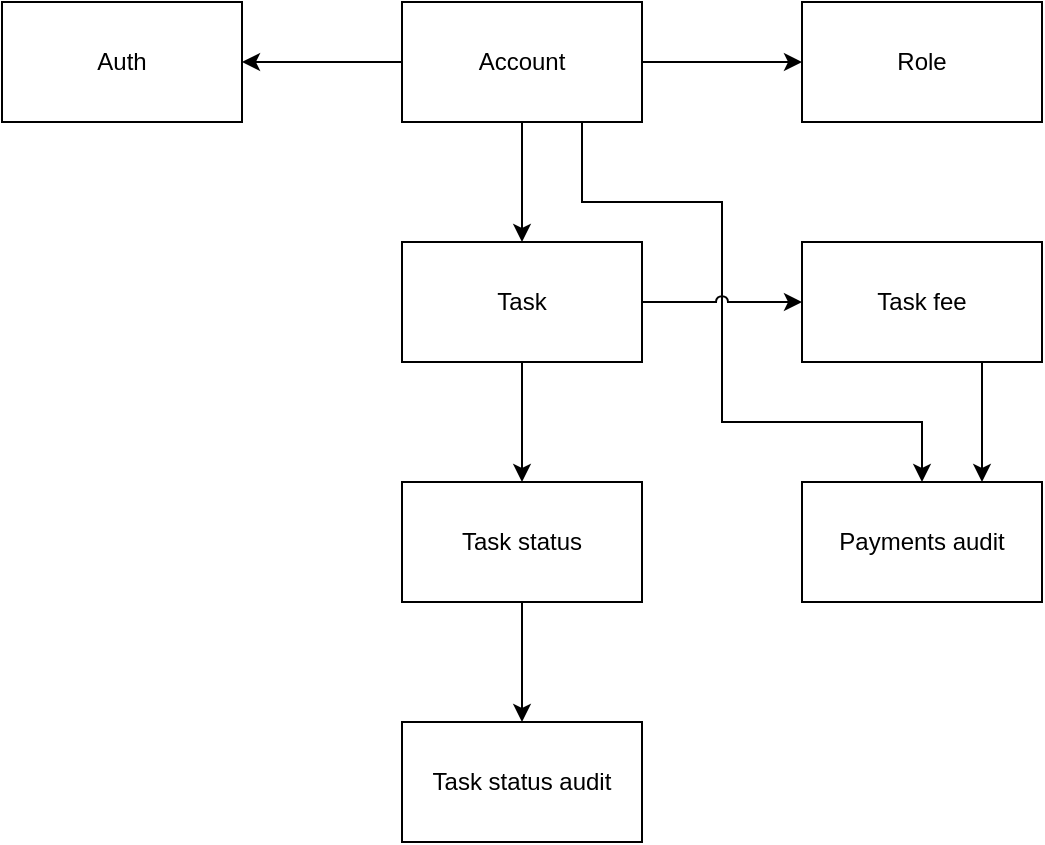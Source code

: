 <mxfile version="16.5.1" type="device" pages="2"><diagram id="7GIfwsCynn8V_SSKaPlZ" name="Страница 1"><mxGraphModel dx="1106" dy="807" grid="1" gridSize="10" guides="1" tooltips="1" connect="1" arrows="1" fold="1" page="1" pageScale="1" pageWidth="827" pageHeight="1169" math="0" shadow="0"><root><mxCell id="0"/><mxCell id="1" parent="0"/><mxCell id="fpbYSmf---U-N5EHDu46-3" style="edgeStyle=orthogonalEdgeStyle;rounded=0;orthogonalLoop=1;jettySize=auto;html=1;exitX=1;exitY=0.5;exitDx=0;exitDy=0;entryX=0;entryY=0.5;entryDx=0;entryDy=0;" parent="1" source="fpbYSmf---U-N5EHDu46-1" target="fpbYSmf---U-N5EHDu46-2" edge="1"><mxGeometry relative="1" as="geometry"/></mxCell><mxCell id="fpbYSmf---U-N5EHDu46-5" style="edgeStyle=orthogonalEdgeStyle;rounded=0;orthogonalLoop=1;jettySize=auto;html=1;exitX=0;exitY=0.5;exitDx=0;exitDy=0;entryX=1;entryY=0.5;entryDx=0;entryDy=0;" parent="1" source="fpbYSmf---U-N5EHDu46-1" target="fpbYSmf---U-N5EHDu46-4" edge="1"><mxGeometry relative="1" as="geometry"/></mxCell><mxCell id="fpbYSmf---U-N5EHDu46-7" style="edgeStyle=orthogonalEdgeStyle;rounded=0;orthogonalLoop=1;jettySize=auto;html=1;exitX=0.5;exitY=1;exitDx=0;exitDy=0;entryX=0.5;entryY=0;entryDx=0;entryDy=0;" parent="1" source="fpbYSmf---U-N5EHDu46-1" target="fpbYSmf---U-N5EHDu46-6" edge="1"><mxGeometry relative="1" as="geometry"/></mxCell><mxCell id="fpbYSmf---U-N5EHDu46-21" style="edgeStyle=orthogonalEdgeStyle;rounded=0;jumpStyle=arc;orthogonalLoop=1;jettySize=auto;html=1;exitX=0.75;exitY=1;exitDx=0;exitDy=0;entryX=0.5;entryY=0;entryDx=0;entryDy=0;" parent="1" source="fpbYSmf---U-N5EHDu46-1" target="fpbYSmf---U-N5EHDu46-10" edge="1"><mxGeometry relative="1" as="geometry"><Array as="points"><mxPoint x="370" y="220"/><mxPoint x="440" y="220"/><mxPoint x="440" y="330"/><mxPoint x="540" y="330"/></Array></mxGeometry></mxCell><mxCell id="fpbYSmf---U-N5EHDu46-1" value="Account" style="rounded=0;whiteSpace=wrap;html=1;" parent="1" vertex="1"><mxGeometry x="280" y="120" width="120" height="60" as="geometry"/></mxCell><mxCell id="fpbYSmf---U-N5EHDu46-2" value="Role" style="rounded=0;whiteSpace=wrap;html=1;" parent="1" vertex="1"><mxGeometry x="480" y="120" width="120" height="60" as="geometry"/></mxCell><mxCell id="fpbYSmf---U-N5EHDu46-4" value="Auth" style="rounded=0;whiteSpace=wrap;html=1;" parent="1" vertex="1"><mxGeometry x="80" y="120" width="120" height="60" as="geometry"/></mxCell><mxCell id="fpbYSmf---U-N5EHDu46-9" style="edgeStyle=orthogonalEdgeStyle;rounded=0;orthogonalLoop=1;jettySize=auto;html=1;exitX=0.5;exitY=1;exitDx=0;exitDy=0;entryX=0.5;entryY=0;entryDx=0;entryDy=0;" parent="1" source="fpbYSmf---U-N5EHDu46-6" target="fpbYSmf---U-N5EHDu46-8" edge="1"><mxGeometry relative="1" as="geometry"/></mxCell><mxCell id="fpbYSmf---U-N5EHDu46-20" value="" style="edgeStyle=orthogonalEdgeStyle;rounded=0;jumpStyle=arc;orthogonalLoop=1;jettySize=auto;html=1;" parent="1" source="fpbYSmf---U-N5EHDu46-6" target="fpbYSmf---U-N5EHDu46-19" edge="1"><mxGeometry relative="1" as="geometry"/></mxCell><mxCell id="fpbYSmf---U-N5EHDu46-6" value="Task" style="rounded=0;whiteSpace=wrap;html=1;" parent="1" vertex="1"><mxGeometry x="280" y="240" width="120" height="60" as="geometry"/></mxCell><mxCell id="fpbYSmf---U-N5EHDu46-25" style="edgeStyle=orthogonalEdgeStyle;rounded=0;jumpStyle=arc;orthogonalLoop=1;jettySize=auto;html=1;exitX=0.5;exitY=1;exitDx=0;exitDy=0;entryX=0.5;entryY=0;entryDx=0;entryDy=0;" parent="1" source="fpbYSmf---U-N5EHDu46-8" target="fpbYSmf---U-N5EHDu46-24" edge="1"><mxGeometry relative="1" as="geometry"/></mxCell><mxCell id="fpbYSmf---U-N5EHDu46-8" value="Task status" style="rounded=0;whiteSpace=wrap;html=1;" parent="1" vertex="1"><mxGeometry x="280" y="360" width="120" height="60" as="geometry"/></mxCell><mxCell id="fpbYSmf---U-N5EHDu46-10" value="Payments audit" style="rounded=0;whiteSpace=wrap;html=1;" parent="1" vertex="1"><mxGeometry x="480" y="360" width="120" height="60" as="geometry"/></mxCell><mxCell id="fpbYSmf---U-N5EHDu46-22" style="edgeStyle=orthogonalEdgeStyle;rounded=0;jumpStyle=arc;orthogonalLoop=1;jettySize=auto;html=1;exitX=0.75;exitY=1;exitDx=0;exitDy=0;entryX=0.75;entryY=0;entryDx=0;entryDy=0;" parent="1" source="fpbYSmf---U-N5EHDu46-19" target="fpbYSmf---U-N5EHDu46-10" edge="1"><mxGeometry relative="1" as="geometry"/></mxCell><mxCell id="fpbYSmf---U-N5EHDu46-19" value="Task fee" style="rounded=0;whiteSpace=wrap;html=1;" parent="1" vertex="1"><mxGeometry x="480" y="240" width="120" height="60" as="geometry"/></mxCell><mxCell id="fpbYSmf---U-N5EHDu46-24" value="Task status audit" style="rounded=0;whiteSpace=wrap;html=1;" parent="1" vertex="1"><mxGeometry x="280" y="480" width="120" height="60" as="geometry"/></mxCell></root></mxGraphModel></diagram><diagram id="xTgYfm6jY8svy3ivdfPr" name="Страница 2"><mxGraphModel dx="1106" dy="1976" grid="1" gridSize="10" guides="1" tooltips="1" connect="1" arrows="1" fold="1" page="1" pageScale="1" pageWidth="827" pageHeight="1169" math="0" shadow="0"><root><mxCell id="8C9y7GU7mn8CuIJUTWRg-0"/><mxCell id="8C9y7GU7mn8CuIJUTWRg-1" parent="8C9y7GU7mn8CuIJUTWRg-0"/><mxCell id="eIa_AyAVWDecwU1X5COm-72" value="" style="rounded=0;whiteSpace=wrap;html=1;dashed=1;strokeWidth=3;" parent="8C9y7GU7mn8CuIJUTWRg-1" vertex="1"><mxGeometry x="128" y="630" width="572" height="400" as="geometry"/></mxCell><mxCell id="eIa_AyAVWDecwU1X5COm-70" value="" style="rounded=0;whiteSpace=wrap;html=1;dashed=1;strokeWidth=3;" parent="8C9y7GU7mn8CuIJUTWRg-1" vertex="1"><mxGeometry x="577" y="250" width="423" height="360" as="geometry"/></mxCell><mxCell id="eIa_AyAVWDecwU1X5COm-68" value="" style="rounded=0;whiteSpace=wrap;html=1;dashed=1;strokeWidth=3;" parent="8C9y7GU7mn8CuIJUTWRg-1" vertex="1"><mxGeometry x="120" y="260" width="390" height="320" as="geometry"/></mxCell><mxCell id="eIa_AyAVWDecwU1X5COm-66" value="" style="rounded=0;whiteSpace=wrap;html=1;dashed=1;strokeWidth=3;" parent="8C9y7GU7mn8CuIJUTWRg-1" vertex="1"><mxGeometry x="180" width="480" height="210" as="geometry"/></mxCell><mxCell id="8C9y7GU7mn8CuIJUTWRg-7" value="Account" style="swimlane;fontStyle=0;childLayout=stackLayout;horizontal=1;startSize=30;horizontalStack=0;resizeParent=1;resizeParentMax=0;resizeLast=0;collapsible=1;marginBottom=0;" parent="8C9y7GU7mn8CuIJUTWRg-1" vertex="1"><mxGeometry x="344" y="40" width="140" height="150" as="geometry"/></mxCell><mxCell id="8C9y7GU7mn8CuIJUTWRg-8" value="id:serial" style="text;strokeColor=none;fillColor=none;align=left;verticalAlign=middle;spacingLeft=4;spacingRight=4;overflow=hidden;points=[[0,0.5],[1,0.5]];portConstraint=eastwest;rotatable=0;" parent="8C9y7GU7mn8CuIJUTWRg-7" vertex="1"><mxGeometry y="30" width="140" height="30" as="geometry"/></mxCell><mxCell id="8C9y7GU7mn8CuIJUTWRg-9" value="username" style="text;strokeColor=none;fillColor=none;align=left;verticalAlign=middle;spacingLeft=4;spacingRight=4;overflow=hidden;points=[[0,0.5],[1,0.5]];portConstraint=eastwest;rotatable=0;" parent="8C9y7GU7mn8CuIJUTWRg-7" vertex="1"><mxGeometry y="60" width="140" height="30" as="geometry"/></mxCell><mxCell id="8C9y7GU7mn8CuIJUTWRg-11" value="password" style="text;strokeColor=none;fillColor=none;align=left;verticalAlign=middle;spacingLeft=4;spacingRight=4;overflow=hidden;points=[[0,0.5],[1,0.5]];portConstraint=eastwest;rotatable=0;" parent="8C9y7GU7mn8CuIJUTWRg-7" vertex="1"><mxGeometry y="90" width="140" height="30" as="geometry"/></mxCell><mxCell id="8C9y7GU7mn8CuIJUTWRg-12" value="role" style="text;strokeColor=none;fillColor=none;align=left;verticalAlign=middle;spacingLeft=4;spacingRight=4;overflow=hidden;points=[[0,0.5],[1,0.5]];portConstraint=eastwest;rotatable=0;" parent="8C9y7GU7mn8CuIJUTWRg-7" vertex="1"><mxGeometry y="120" width="140" height="30" as="geometry"/></mxCell><mxCell id="eIa_AyAVWDecwU1X5COm-0" value="Account (TaskTracker)" style="swimlane;fontStyle=0;childLayout=stackLayout;horizontal=1;startSize=30;horizontalStack=0;resizeParent=1;resizeParentMax=0;resizeLast=0;collapsible=1;marginBottom=0;" parent="8C9y7GU7mn8CuIJUTWRg-1" vertex="1"><mxGeometry x="128" y="280" width="140" height="120" as="geometry"/></mxCell><mxCell id="eIa_AyAVWDecwU1X5COm-1" value="id:serial" style="text;strokeColor=none;fillColor=none;align=left;verticalAlign=middle;spacingLeft=4;spacingRight=4;overflow=hidden;points=[[0,0.5],[1,0.5]];portConstraint=eastwest;rotatable=0;" parent="eIa_AyAVWDecwU1X5COm-0" vertex="1"><mxGeometry y="30" width="140" height="30" as="geometry"/></mxCell><mxCell id="eIa_AyAVWDecwU1X5COm-2" value="username" style="text;strokeColor=none;fillColor=none;align=left;verticalAlign=middle;spacingLeft=4;spacingRight=4;overflow=hidden;points=[[0,0.5],[1,0.5]];portConstraint=eastwest;rotatable=0;" parent="eIa_AyAVWDecwU1X5COm-0" vertex="1"><mxGeometry y="60" width="140" height="30" as="geometry"/></mxCell><mxCell id="eIa_AyAVWDecwU1X5COm-4" value="role" style="text;strokeColor=none;fillColor=none;align=left;verticalAlign=middle;spacingLeft=4;spacingRight=4;overflow=hidden;points=[[0,0.5],[1,0.5]];portConstraint=eastwest;rotatable=0;" parent="eIa_AyAVWDecwU1X5COm-0" vertex="1"><mxGeometry y="90" width="140" height="30" as="geometry"/></mxCell><mxCell id="eIa_AyAVWDecwU1X5COm-5" value="Task" style="swimlane;fontStyle=0;childLayout=stackLayout;horizontal=1;startSize=30;horizontalStack=0;resizeParent=1;resizeParentMax=0;resizeLast=0;collapsible=1;marginBottom=0;" parent="8C9y7GU7mn8CuIJUTWRg-1" vertex="1"><mxGeometry x="344" y="280" width="140" height="240" as="geometry"/></mxCell><mxCell id="eIa_AyAVWDecwU1X5COm-6" value="id:int" style="text;strokeColor=none;fillColor=none;align=left;verticalAlign=middle;spacingLeft=4;spacingRight=4;overflow=hidden;points=[[0,0.5],[1,0.5]];portConstraint=eastwest;rotatable=0;" parent="eIa_AyAVWDecwU1X5COm-5" vertex="1"><mxGeometry y="30" width="140" height="30" as="geometry"/></mxCell><mxCell id="eIa_AyAVWDecwU1X5COm-7" value="name:string" style="text;strokeColor=none;fillColor=none;align=left;verticalAlign=middle;spacingLeft=4;spacingRight=4;overflow=hidden;points=[[0,0.5],[1,0.5]];portConstraint=eastwest;rotatable=0;" parent="eIa_AyAVWDecwU1X5COm-5" vertex="1"><mxGeometry y="60" width="140" height="30" as="geometry"/></mxCell><mxCell id="eIa_AyAVWDecwU1X5COm-8" value="description:string" style="text;strokeColor=none;fillColor=none;align=left;verticalAlign=middle;spacingLeft=4;spacingRight=4;overflow=hidden;points=[[0,0.5],[1,0.5]];portConstraint=eastwest;rotatable=0;" parent="eIa_AyAVWDecwU1X5COm-5" vertex="1"><mxGeometry y="90" width="140" height="30" as="geometry"/></mxCell><mxCell id="eIa_AyAVWDecwU1X5COm-16" value="status:int" style="text;strokeColor=none;fillColor=none;align=left;verticalAlign=middle;spacingLeft=4;spacingRight=4;overflow=hidden;points=[[0,0.5],[1,0.5]];portConstraint=eastwest;rotatable=0;" parent="eIa_AyAVWDecwU1X5COm-5" vertex="1"><mxGeometry y="120" width="140" height="30" as="geometry"/></mxCell><mxCell id="eIa_AyAVWDecwU1X5COm-9" value="assigner_id" style="text;strokeColor=none;fillColor=none;align=left;verticalAlign=middle;spacingLeft=4;spacingRight=4;overflow=hidden;points=[[0,0.5],[1,0.5]];portConstraint=eastwest;rotatable=0;" parent="eIa_AyAVWDecwU1X5COm-5" vertex="1"><mxGeometry y="150" width="140" height="30" as="geometry"/></mxCell><mxCell id="eIa_AyAVWDecwU1X5COm-46" value="created_at:datetime" style="text;strokeColor=none;fillColor=none;align=left;verticalAlign=middle;spacingLeft=4;spacingRight=4;overflow=hidden;points=[[0,0.5],[1,0.5]];portConstraint=eastwest;rotatable=0;" parent="eIa_AyAVWDecwU1X5COm-5" vertex="1"><mxGeometry y="180" width="140" height="30" as="geometry"/></mxCell><mxCell id="eIa_AyAVWDecwU1X5COm-45" value="updated_at:datetime" style="text;strokeColor=none;fillColor=none;align=left;verticalAlign=middle;spacingLeft=4;spacingRight=4;overflow=hidden;points=[[0,0.5],[1,0.5]];portConstraint=eastwest;rotatable=0;" parent="eIa_AyAVWDecwU1X5COm-5" vertex="1"><mxGeometry y="210" width="140" height="30" as="geometry"/></mxCell><mxCell id="eIa_AyAVWDecwU1X5COm-10" value="TaskStatusAudit" style="swimlane;fontStyle=0;childLayout=stackLayout;horizontal=1;startSize=30;horizontalStack=0;resizeParent=1;resizeParentMax=0;resizeLast=0;collapsible=1;marginBottom=0;" parent="8C9y7GU7mn8CuIJUTWRg-1" vertex="1"><mxGeometry x="344" y="660" width="140" height="210" as="geometry"/></mxCell><mxCell id="eIa_AyAVWDecwU1X5COm-11" value="id:int" style="text;strokeColor=none;fillColor=none;align=left;verticalAlign=middle;spacingLeft=4;spacingRight=4;overflow=hidden;points=[[0,0.5],[1,0.5]];portConstraint=eastwest;rotatable=0;" parent="eIa_AyAVWDecwU1X5COm-10" vertex="1"><mxGeometry y="30" width="140" height="30" as="geometry"/></mxCell><mxCell id="eIa_AyAVWDecwU1X5COm-25" value="task_id:int" style="text;strokeColor=none;fillColor=none;align=left;verticalAlign=middle;spacingLeft=4;spacingRight=4;overflow=hidden;points=[[0,0.5],[1,0.5]];portConstraint=eastwest;rotatable=0;" parent="eIa_AyAVWDecwU1X5COm-10" vertex="1"><mxGeometry y="60" width="140" height="30" as="geometry"/></mxCell><mxCell id="eIa_AyAVWDecwU1X5COm-12" value="assigner_id:int" style="text;strokeColor=none;fillColor=none;align=left;verticalAlign=middle;spacingLeft=4;spacingRight=4;overflow=hidden;points=[[0,0.5],[1,0.5]];portConstraint=eastwest;rotatable=0;" parent="eIa_AyAVWDecwU1X5COm-10" vertex="1"><mxGeometry y="90" width="140" height="30" as="geometry"/></mxCell><mxCell id="eIa_AyAVWDecwU1X5COm-13" value="from_status:int" style="text;strokeColor=none;fillColor=none;align=left;verticalAlign=middle;spacingLeft=4;spacingRight=4;overflow=hidden;points=[[0,0.5],[1,0.5]];portConstraint=eastwest;rotatable=0;" parent="eIa_AyAVWDecwU1X5COm-10" vertex="1"><mxGeometry y="120" width="140" height="30" as="geometry"/></mxCell><mxCell id="eIa_AyAVWDecwU1X5COm-15" value="to_status:int" style="text;strokeColor=none;fillColor=none;align=left;verticalAlign=middle;spacingLeft=4;spacingRight=4;overflow=hidden;points=[[0,0.5],[1,0.5]];portConstraint=eastwest;rotatable=0;" parent="eIa_AyAVWDecwU1X5COm-10" vertex="1"><mxGeometry y="150" width="140" height="30" as="geometry"/></mxCell><mxCell id="eIa_AyAVWDecwU1X5COm-14" value="created_at:datetime" style="text;strokeColor=none;fillColor=none;align=left;verticalAlign=middle;spacingLeft=4;spacingRight=4;overflow=hidden;points=[[0,0.5],[1,0.5]];portConstraint=eastwest;rotatable=0;" parent="eIa_AyAVWDecwU1X5COm-10" vertex="1"><mxGeometry y="180" width="140" height="30" as="geometry"/></mxCell><mxCell id="eIa_AyAVWDecwU1X5COm-17" value="" style="endArrow=classic;html=1;rounded=0;jumpStyle=arc;exitX=1;exitY=0.5;exitDx=0;exitDy=0;entryX=0;entryY=0.5;entryDx=0;entryDy=0;edgeStyle=orthogonalEdgeStyle;" parent="8C9y7GU7mn8CuIJUTWRg-1" source="eIa_AyAVWDecwU1X5COm-1" target="eIa_AyAVWDecwU1X5COm-9" edge="1"><mxGeometry width="50" height="50" relative="1" as="geometry"><mxPoint x="274" y="325" as="sourcePoint"/><mxPoint x="344" y="325" as="targetPoint"/></mxGeometry></mxCell><mxCell id="eIa_AyAVWDecwU1X5COm-18" value="Task (Analytics)" style="swimlane;fontStyle=0;childLayout=stackLayout;horizontal=1;startSize=30;horizontalStack=0;resizeParent=1;resizeParentMax=0;resizeLast=0;collapsible=1;marginBottom=0;" parent="8C9y7GU7mn8CuIJUTWRg-1" vertex="1"><mxGeometry x="140" y="660" width="140" height="120" as="geometry"/></mxCell><mxCell id="eIa_AyAVWDecwU1X5COm-19" value="id:int" style="text;strokeColor=none;fillColor=none;align=left;verticalAlign=middle;spacingLeft=4;spacingRight=4;overflow=hidden;points=[[0,0.5],[1,0.5]];portConstraint=eastwest;rotatable=0;" parent="eIa_AyAVWDecwU1X5COm-18" vertex="1"><mxGeometry y="30" width="140" height="30" as="geometry"/></mxCell><mxCell id="eIa_AyAVWDecwU1X5COm-20" value="name:string" style="text;strokeColor=none;fillColor=none;align=left;verticalAlign=middle;spacingLeft=4;spacingRight=4;overflow=hidden;points=[[0,0.5],[1,0.5]];portConstraint=eastwest;rotatable=0;" parent="eIa_AyAVWDecwU1X5COm-18" vertex="1"><mxGeometry y="60" width="140" height="30" as="geometry"/></mxCell><mxCell id="eIa_AyAVWDecwU1X5COm-21" value="description:string" style="text;strokeColor=none;fillColor=none;align=left;verticalAlign=middle;spacingLeft=4;spacingRight=4;overflow=hidden;points=[[0,0.5],[1,0.5]];portConstraint=eastwest;rotatable=0;" parent="eIa_AyAVWDecwU1X5COm-18" vertex="1"><mxGeometry y="90" width="140" height="30" as="geometry"/></mxCell><mxCell id="eIa_AyAVWDecwU1X5COm-24" style="edgeStyle=orthogonalEdgeStyle;rounded=0;jumpStyle=arc;orthogonalLoop=1;jettySize=auto;html=1;exitX=1;exitY=0.5;exitDx=0;exitDy=0;entryX=0;entryY=0.5;entryDx=0;entryDy=0;" parent="8C9y7GU7mn8CuIJUTWRg-1" source="eIa_AyAVWDecwU1X5COm-19" target="eIa_AyAVWDecwU1X5COm-25" edge="1"><mxGeometry relative="1" as="geometry"><Array as="points"><mxPoint x="320" y="705"/><mxPoint x="320" y="735"/></Array></mxGeometry></mxCell><mxCell id="eIa_AyAVWDecwU1X5COm-26" value="Account (Analytics)" style="swimlane;fontStyle=0;childLayout=stackLayout;horizontal=1;startSize=30;horizontalStack=0;resizeParent=1;resizeParentMax=0;resizeLast=0;collapsible=1;marginBottom=0;" parent="8C9y7GU7mn8CuIJUTWRg-1" vertex="1"><mxGeometry x="140" y="800" width="140" height="120" as="geometry"/></mxCell><mxCell id="eIa_AyAVWDecwU1X5COm-27" value="id:serial" style="text;strokeColor=none;fillColor=none;align=left;verticalAlign=middle;spacingLeft=4;spacingRight=4;overflow=hidden;points=[[0,0.5],[1,0.5]];portConstraint=eastwest;rotatable=0;" parent="eIa_AyAVWDecwU1X5COm-26" vertex="1"><mxGeometry y="30" width="140" height="30" as="geometry"/></mxCell><mxCell id="eIa_AyAVWDecwU1X5COm-28" value="username" style="text;strokeColor=none;fillColor=none;align=left;verticalAlign=middle;spacingLeft=4;spacingRight=4;overflow=hidden;points=[[0,0.5],[1,0.5]];portConstraint=eastwest;rotatable=0;" parent="eIa_AyAVWDecwU1X5COm-26" vertex="1"><mxGeometry y="60" width="140" height="30" as="geometry"/></mxCell><mxCell id="eIa_AyAVWDecwU1X5COm-29" value="role" style="text;strokeColor=none;fillColor=none;align=left;verticalAlign=middle;spacingLeft=4;spacingRight=4;overflow=hidden;points=[[0,0.5],[1,0.5]];portConstraint=eastwest;rotatable=0;" parent="eIa_AyAVWDecwU1X5COm-26" vertex="1"><mxGeometry y="90" width="140" height="30" as="geometry"/></mxCell><mxCell id="eIa_AyAVWDecwU1X5COm-30" style="edgeStyle=orthogonalEdgeStyle;rounded=0;jumpStyle=arc;orthogonalLoop=1;jettySize=auto;html=1;exitX=1;exitY=0.5;exitDx=0;exitDy=0;entryX=0;entryY=0.5;entryDx=0;entryDy=0;" parent="8C9y7GU7mn8CuIJUTWRg-1" source="eIa_AyAVWDecwU1X5COm-27" target="eIa_AyAVWDecwU1X5COm-12" edge="1"><mxGeometry relative="1" as="geometry"><Array as="points"><mxPoint x="310" y="845"/><mxPoint x="310" y="765"/></Array></mxGeometry></mxCell><mxCell id="eIa_AyAVWDecwU1X5COm-32" value="PaymentAudit" style="swimlane;fontStyle=0;childLayout=stackLayout;horizontal=1;startSize=30;horizontalStack=0;resizeParent=1;resizeParentMax=0;resizeLast=0;collapsible=1;marginBottom=0;" parent="8C9y7GU7mn8CuIJUTWRg-1" vertex="1"><mxGeometry x="827" y="280" width="140" height="150" as="geometry"/></mxCell><mxCell id="eIa_AyAVWDecwU1X5COm-33" value="id:int" style="text;strokeColor=none;fillColor=none;align=left;verticalAlign=middle;spacingLeft=4;spacingRight=4;overflow=hidden;points=[[0,0.5],[1,0.5]];portConstraint=eastwest;rotatable=0;" parent="eIa_AyAVWDecwU1X5COm-32" vertex="1"><mxGeometry y="30" width="140" height="30" as="geometry"/></mxCell><mxCell id="eIa_AyAVWDecwU1X5COm-34" value="task_id:int" style="text;strokeColor=none;fillColor=none;align=left;verticalAlign=middle;spacingLeft=4;spacingRight=4;overflow=hidden;points=[[0,0.5],[1,0.5]];portConstraint=eastwest;rotatable=0;" parent="eIa_AyAVWDecwU1X5COm-32" vertex="1"><mxGeometry y="60" width="140" height="30" as="geometry"/></mxCell><mxCell id="eIa_AyAVWDecwU1X5COm-35" value="assigner_id:int" style="text;strokeColor=none;fillColor=none;align=left;verticalAlign=middle;spacingLeft=4;spacingRight=4;overflow=hidden;points=[[0,0.5],[1,0.5]];portConstraint=eastwest;rotatable=0;" parent="eIa_AyAVWDecwU1X5COm-32" vertex="1"><mxGeometry y="90" width="140" height="30" as="geometry"/></mxCell><mxCell id="eIa_AyAVWDecwU1X5COm-57" value="value:float" style="text;strokeColor=none;fillColor=none;align=left;verticalAlign=middle;spacingLeft=4;spacingRight=4;overflow=hidden;points=[[0,0.5],[1,0.5]];portConstraint=eastwest;rotatable=0;" parent="eIa_AyAVWDecwU1X5COm-32" vertex="1"><mxGeometry y="120" width="140" height="30" as="geometry"/></mxCell><mxCell id="eIa_AyAVWDecwU1X5COm-36" value="Account (Payments)" style="swimlane;fontStyle=0;childLayout=stackLayout;horizontal=1;startSize=30;horizontalStack=0;resizeParent=1;resizeParentMax=0;resizeLast=0;collapsible=1;marginBottom=0;" parent="8C9y7GU7mn8CuIJUTWRg-1" vertex="1"><mxGeometry x="600" y="480" width="140" height="120" as="geometry"/></mxCell><mxCell id="eIa_AyAVWDecwU1X5COm-37" value="id:serial" style="text;strokeColor=none;fillColor=none;align=left;verticalAlign=middle;spacingLeft=4;spacingRight=4;overflow=hidden;points=[[0,0.5],[1,0.5]];portConstraint=eastwest;rotatable=0;" parent="eIa_AyAVWDecwU1X5COm-36" vertex="1"><mxGeometry y="30" width="140" height="30" as="geometry"/></mxCell><mxCell id="eIa_AyAVWDecwU1X5COm-38" value="username" style="text;strokeColor=none;fillColor=none;align=left;verticalAlign=middle;spacingLeft=4;spacingRight=4;overflow=hidden;points=[[0,0.5],[1,0.5]];portConstraint=eastwest;rotatable=0;" parent="eIa_AyAVWDecwU1X5COm-36" vertex="1"><mxGeometry y="60" width="140" height="30" as="geometry"/></mxCell><mxCell id="eIa_AyAVWDecwU1X5COm-39" value="role" style="text;strokeColor=none;fillColor=none;align=left;verticalAlign=middle;spacingLeft=4;spacingRight=4;overflow=hidden;points=[[0,0.5],[1,0.5]];portConstraint=eastwest;rotatable=0;" parent="eIa_AyAVWDecwU1X5COm-36" vertex="1"><mxGeometry y="90" width="140" height="30" as="geometry"/></mxCell><mxCell id="eIa_AyAVWDecwU1X5COm-40" style="edgeStyle=orthogonalEdgeStyle;rounded=0;jumpStyle=arc;orthogonalLoop=1;jettySize=auto;html=1;exitX=1;exitY=0.5;exitDx=0;exitDy=0;entryX=0;entryY=0.5;entryDx=0;entryDy=0;" parent="8C9y7GU7mn8CuIJUTWRg-1" source="eIa_AyAVWDecwU1X5COm-37" target="eIa_AyAVWDecwU1X5COm-35" edge="1"><mxGeometry relative="1" as="geometry"/></mxCell><mxCell id="eIa_AyAVWDecwU1X5COm-41" value="Task (Payments)" style="swimlane;fontStyle=0;childLayout=stackLayout;horizontal=1;startSize=30;horizontalStack=0;resizeParent=1;resizeParentMax=0;resizeLast=0;collapsible=1;marginBottom=0;" parent="8C9y7GU7mn8CuIJUTWRg-1" vertex="1"><mxGeometry x="600" y="280" width="140" height="180" as="geometry"/></mxCell><mxCell id="eIa_AyAVWDecwU1X5COm-42" value="id:int" style="text;strokeColor=none;fillColor=none;align=left;verticalAlign=middle;spacingLeft=4;spacingRight=4;overflow=hidden;points=[[0,0.5],[1,0.5]];portConstraint=eastwest;rotatable=0;" parent="eIa_AyAVWDecwU1X5COm-41" vertex="1"><mxGeometry y="30" width="140" height="30" as="geometry"/></mxCell><mxCell id="eIa_AyAVWDecwU1X5COm-43" value="name:string" style="text;strokeColor=none;fillColor=none;align=left;verticalAlign=middle;spacingLeft=4;spacingRight=4;overflow=hidden;points=[[0,0.5],[1,0.5]];portConstraint=eastwest;rotatable=0;" parent="eIa_AyAVWDecwU1X5COm-41" vertex="1"><mxGeometry y="60" width="140" height="30" as="geometry"/></mxCell><mxCell id="eIa_AyAVWDecwU1X5COm-48" value="description:string" style="text;strokeColor=none;fillColor=none;align=left;verticalAlign=middle;spacingLeft=4;spacingRight=4;overflow=hidden;points=[[0,0.5],[1,0.5]];portConstraint=eastwest;rotatable=0;" parent="eIa_AyAVWDecwU1X5COm-41" vertex="1"><mxGeometry y="90" width="140" height="30" as="geometry"/></mxCell><mxCell id="eIa_AyAVWDecwU1X5COm-44" value="reassigne_fee:float" style="text;strokeColor=none;fillColor=none;align=left;verticalAlign=middle;spacingLeft=4;spacingRight=4;overflow=hidden;points=[[0,0.5],[1,0.5]];portConstraint=eastwest;rotatable=0;" parent="eIa_AyAVWDecwU1X5COm-41" vertex="1"><mxGeometry y="120" width="140" height="30" as="geometry"/></mxCell><mxCell id="eIa_AyAVWDecwU1X5COm-49" value="finish_reward:float" style="text;strokeColor=none;fillColor=none;align=left;verticalAlign=middle;spacingLeft=4;spacingRight=4;overflow=hidden;points=[[0,0.5],[1,0.5]];portConstraint=eastwest;rotatable=0;" parent="eIa_AyAVWDecwU1X5COm-41" vertex="1"><mxGeometry y="150" width="140" height="30" as="geometry"/></mxCell><mxCell id="eIa_AyAVWDecwU1X5COm-47" style="edgeStyle=orthogonalEdgeStyle;rounded=0;jumpStyle=arc;orthogonalLoop=1;jettySize=auto;html=1;exitX=1;exitY=0.5;exitDx=0;exitDy=0;entryX=0;entryY=0.5;entryDx=0;entryDy=0;" parent="8C9y7GU7mn8CuIJUTWRg-1" source="eIa_AyAVWDecwU1X5COm-42" target="eIa_AyAVWDecwU1X5COm-34" edge="1"><mxGeometry relative="1" as="geometry"/></mxCell><mxCell id="eIa_AyAVWDecwU1X5COm-51" value="" style="endArrow=classic;startArrow=classic;html=1;rounded=0;jumpStyle=arc;entryX=-0.007;entryY=0.083;entryDx=0;entryDy=0;entryPerimeter=0;exitX=1.014;exitY=0.063;exitDx=0;exitDy=0;exitPerimeter=0;dashed=1;shape=link;" parent="8C9y7GU7mn8CuIJUTWRg-1" source="eIa_AyAVWDecwU1X5COm-5" target="eIa_AyAVWDecwU1X5COm-41" edge="1"><mxGeometry width="50" height="50" relative="1" as="geometry"><mxPoint x="470" y="440" as="sourcePoint"/><mxPoint x="520" y="390" as="targetPoint"/></mxGeometry></mxCell><mxCell id="eIa_AyAVWDecwU1X5COm-52" value="" style="endArrow=classic;startArrow=classic;html=1;rounded=0;jumpStyle=arc;exitX=0.5;exitY=0;exitDx=0;exitDy=0;dashed=1;shape=link;edgeStyle=orthogonalEdgeStyle;" parent="8C9y7GU7mn8CuIJUTWRg-1" source="eIa_AyAVWDecwU1X5COm-0" target="8C9y7GU7mn8CuIJUTWRg-7" edge="1"><mxGeometry width="50" height="50" relative="1" as="geometry"><mxPoint x="495.96" y="305.12" as="sourcePoint"/><mxPoint x="609.02" y="304.94" as="targetPoint"/><Array as="points"><mxPoint x="198" y="230"/><mxPoint x="414" y="230"/></Array></mxGeometry></mxCell><mxCell id="eIa_AyAVWDecwU1X5COm-53" value="" style="endArrow=classic;startArrow=classic;html=1;rounded=0;jumpStyle=arc;exitX=-0.007;exitY=0.1;exitDx=0;exitDy=0;dashed=1;shape=link;edgeStyle=orthogonalEdgeStyle;exitPerimeter=0;" parent="8C9y7GU7mn8CuIJUTWRg-1" source="eIa_AyAVWDecwU1X5COm-26" target="8C9y7GU7mn8CuIJUTWRg-7" edge="1"><mxGeometry width="50" height="50" relative="1" as="geometry"><mxPoint x="208" y="290" as="sourcePoint"/><mxPoint x="354.98" y="66.05" as="targetPoint"/><Array as="points"><mxPoint x="110" y="812"/><mxPoint x="110" y="230"/><mxPoint x="414" y="230"/></Array></mxGeometry></mxCell><mxCell id="eIa_AyAVWDecwU1X5COm-55" value="" style="endArrow=classic;startArrow=classic;html=1;rounded=0;jumpStyle=arc;dashed=1;shape=link;edgeStyle=orthogonalEdgeStyle;" parent="8C9y7GU7mn8CuIJUTWRg-1" source="eIa_AyAVWDecwU1X5COm-18" target="eIa_AyAVWDecwU1X5COm-5" edge="1"><mxGeometry width="50" height="50" relative="1" as="geometry"><mxPoint x="180" y="554.872" as="sourcePoint"/><mxPoint x="424.026" y="281" as="targetPoint"/><Array as="points"><mxPoint x="208" y="560"/><mxPoint x="424" y="560"/></Array></mxGeometry></mxCell><mxCell id="eIa_AyAVWDecwU1X5COm-56" value="" style="endArrow=classic;startArrow=classic;html=1;rounded=0;jumpStyle=arc;dashed=1;shape=link;edgeStyle=orthogonalEdgeStyle;" parent="8C9y7GU7mn8CuIJUTWRg-1" source="eIa_AyAVWDecwU1X5COm-36" target="8C9y7GU7mn8CuIJUTWRg-7" edge="1"><mxGeometry width="50" height="50" relative="1" as="geometry"><mxPoint x="149.02" y="822" as="sourcePoint"/><mxPoint x="424.026" y="200" as="targetPoint"/><Array as="points"><mxPoint x="560" y="520"/><mxPoint x="560" y="240"/><mxPoint x="414" y="240"/></Array></mxGeometry></mxCell><mxCell id="eIa_AyAVWDecwU1X5COm-58" value="PaymentAudit (Analytics)" style="swimlane;fontStyle=0;childLayout=stackLayout;horizontal=1;startSize=30;horizontalStack=0;resizeParent=1;resizeParentMax=0;resizeLast=0;collapsible=1;marginBottom=0;" parent="8C9y7GU7mn8CuIJUTWRg-1" vertex="1"><mxGeometry x="520" y="860" width="140" height="150" as="geometry"/></mxCell><mxCell id="eIa_AyAVWDecwU1X5COm-59" value="id:int" style="text;strokeColor=none;fillColor=none;align=left;verticalAlign=middle;spacingLeft=4;spacingRight=4;overflow=hidden;points=[[0,0.5],[1,0.5]];portConstraint=eastwest;rotatable=0;" parent="eIa_AyAVWDecwU1X5COm-58" vertex="1"><mxGeometry y="30" width="140" height="30" as="geometry"/></mxCell><mxCell id="eIa_AyAVWDecwU1X5COm-60" value="task_id:int" style="text;strokeColor=none;fillColor=none;align=left;verticalAlign=middle;spacingLeft=4;spacingRight=4;overflow=hidden;points=[[0,0.5],[1,0.5]];portConstraint=eastwest;rotatable=0;" parent="eIa_AyAVWDecwU1X5COm-58" vertex="1"><mxGeometry y="60" width="140" height="30" as="geometry"/></mxCell><mxCell id="eIa_AyAVWDecwU1X5COm-61" value="assigner_id:int" style="text;strokeColor=none;fillColor=none;align=left;verticalAlign=middle;spacingLeft=4;spacingRight=4;overflow=hidden;points=[[0,0.5],[1,0.5]];portConstraint=eastwest;rotatable=0;" parent="eIa_AyAVWDecwU1X5COm-58" vertex="1"><mxGeometry y="90" width="140" height="30" as="geometry"/></mxCell><mxCell id="eIa_AyAVWDecwU1X5COm-62" value="value:float" style="text;strokeColor=none;fillColor=none;align=left;verticalAlign=middle;spacingLeft=4;spacingRight=4;overflow=hidden;points=[[0,0.5],[1,0.5]];portConstraint=eastwest;rotatable=0;" parent="eIa_AyAVWDecwU1X5COm-58" vertex="1"><mxGeometry y="120" width="140" height="30" as="geometry"/></mxCell><mxCell id="eIa_AyAVWDecwU1X5COm-63" value="" style="endArrow=classic;startArrow=classic;html=1;rounded=0;jumpStyle=arc;dashed=1;shape=link;edgeStyle=orthogonalEdgeStyle;" parent="8C9y7GU7mn8CuIJUTWRg-1" source="eIa_AyAVWDecwU1X5COm-58" target="eIa_AyAVWDecwU1X5COm-32" edge="1"><mxGeometry width="50" height="50" relative="1" as="geometry"><mxPoint x="218.0" y="670" as="sourcePoint"/><mxPoint x="434" y="530" as="targetPoint"/><Array as="points"><mxPoint x="900" y="490"/><mxPoint x="900" y="490"/></Array></mxGeometry></mxCell><mxCell id="eIa_AyAVWDecwU1X5COm-64" style="edgeStyle=orthogonalEdgeStyle;rounded=0;jumpStyle=arc;orthogonalLoop=1;jettySize=auto;html=1;exitX=1;exitY=0.5;exitDx=0;exitDy=0;entryX=0;entryY=0.5;entryDx=0;entryDy=0;" parent="8C9y7GU7mn8CuIJUTWRg-1" source="eIa_AyAVWDecwU1X5COm-19" target="eIa_AyAVWDecwU1X5COm-60" edge="1"><mxGeometry relative="1" as="geometry"><Array as="points"><mxPoint x="320" y="705"/><mxPoint x="320" y="935"/></Array></mxGeometry></mxCell><mxCell id="eIa_AyAVWDecwU1X5COm-65" style="edgeStyle=orthogonalEdgeStyle;rounded=0;jumpStyle=arc;orthogonalLoop=1;jettySize=auto;html=1;exitX=1;exitY=0.5;exitDx=0;exitDy=0;entryX=0;entryY=0.5;entryDx=0;entryDy=0;" parent="8C9y7GU7mn8CuIJUTWRg-1" source="eIa_AyAVWDecwU1X5COm-27" target="eIa_AyAVWDecwU1X5COm-61" edge="1"><mxGeometry relative="1" as="geometry"><Array as="points"><mxPoint x="310" y="845"/><mxPoint x="310" y="965"/></Array></mxGeometry></mxCell><mxCell id="eIa_AyAVWDecwU1X5COm-67" value="Домен авторизации" style="text;html=1;align=center;verticalAlign=middle;resizable=0;points=[];autosize=1;strokeColor=none;fillColor=none;" parent="8C9y7GU7mn8CuIJUTWRg-1" vertex="1"><mxGeometry x="530" width="130" height="20" as="geometry"/></mxCell><mxCell id="eIa_AyAVWDecwU1X5COm-69" value="Домен задач" style="text;html=1;align=center;verticalAlign=middle;resizable=0;points=[];autosize=1;strokeColor=none;fillColor=none;" parent="8C9y7GU7mn8CuIJUTWRg-1" vertex="1"><mxGeometry x="400" y="260" width="90" height="20" as="geometry"/></mxCell><mxCell id="eIa_AyAVWDecwU1X5COm-71" value="Домен платежей" style="text;html=1;align=center;verticalAlign=middle;resizable=0;points=[];autosize=1;strokeColor=none;fillColor=none;" parent="8C9y7GU7mn8CuIJUTWRg-1" vertex="1"><mxGeometry x="890" y="250" width="110" height="20" as="geometry"/></mxCell><mxCell id="eIa_AyAVWDecwU1X5COm-73" value="Домен аналитики" style="text;html=1;align=center;verticalAlign=middle;resizable=0;points=[];autosize=1;strokeColor=none;fillColor=none;" parent="8C9y7GU7mn8CuIJUTWRg-1" vertex="1"><mxGeometry x="585" y="630" width="120" height="20" as="geometry"/></mxCell></root></mxGraphModel></diagram></mxfile>